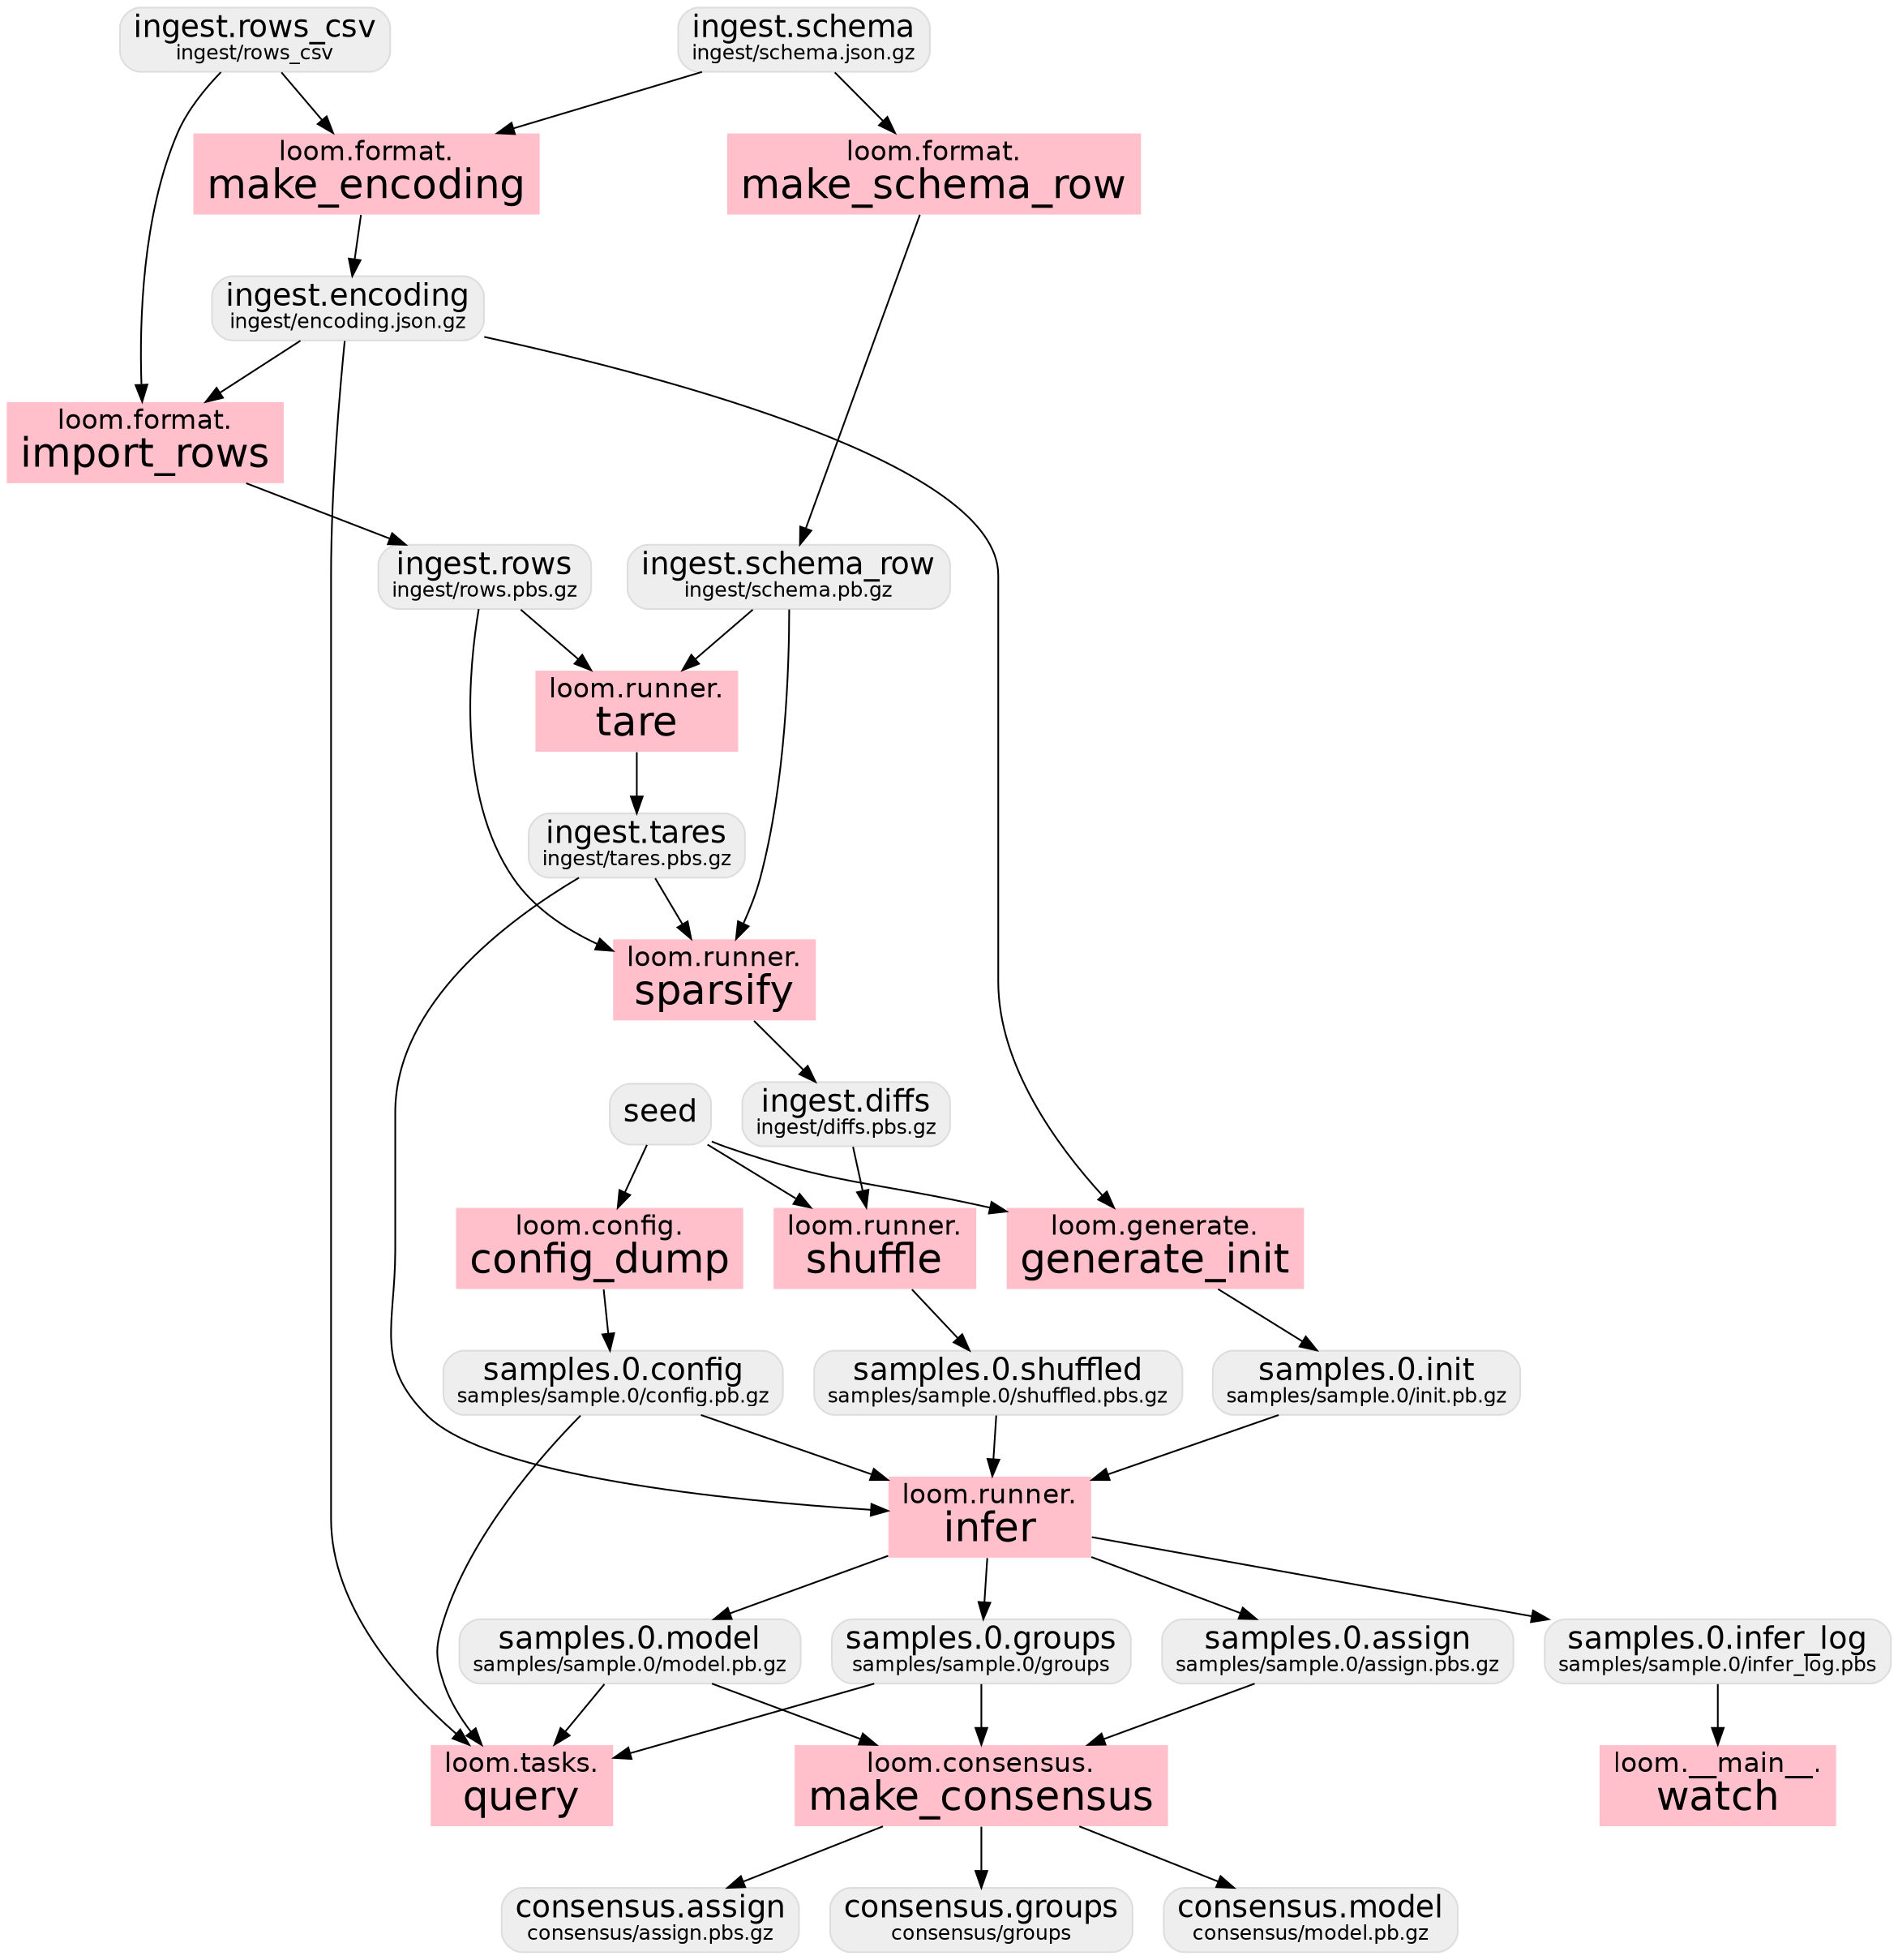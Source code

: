 // this file was generated by loom/documented.py
digraph G {
  overlap=false;
  graph [fontname = "helvetica"];
  node [fontname = "helvetica"];
  edge [fontname = "helvetica"];

  // data
  {
    node [
      shape=Mrecord,
      style="filled",
      color="#dddddd",
      fillcolor="#eeeeee"
    ];
    consensus_assign [label=<<FONT POINT-SIZE="18">consensus.assign</FONT><BR/><FONT POINT-SIZE="12">consensus/assign.pbs.gz</FONT>>];
    consensus_groups [label=<<FONT POINT-SIZE="18">consensus.groups</FONT><BR/><FONT POINT-SIZE="12">consensus/groups</FONT>>];
    consensus_model [label=<<FONT POINT-SIZE="18">consensus.model</FONT><BR/><FONT POINT-SIZE="12">consensus/model.pb.gz</FONT>>];
    ingest_diffs [label=<<FONT POINT-SIZE="18">ingest.diffs</FONT><BR/><FONT POINT-SIZE="12">ingest/diffs.pbs.gz</FONT>>];
    ingest_encoding [label=<<FONT POINT-SIZE="18">ingest.encoding</FONT><BR/><FONT POINT-SIZE="12">ingest/encoding.json.gz</FONT>>];
    ingest_rows [label=<<FONT POINT-SIZE="18">ingest.rows</FONT><BR/><FONT POINT-SIZE="12">ingest/rows.pbs.gz</FONT>>];
    ingest_rows_csv [label=<<FONT POINT-SIZE="18">ingest.rows_csv</FONT><BR/><FONT POINT-SIZE="12">ingest/rows_csv</FONT>>];
    ingest_schema [label=<<FONT POINT-SIZE="18">ingest.schema</FONT><BR/><FONT POINT-SIZE="12">ingest/schema.json.gz</FONT>>];
    ingest_schema_row [label=<<FONT POINT-SIZE="18">ingest.schema_row</FONT><BR/><FONT POINT-SIZE="12">ingest/schema.pb.gz</FONT>>];
    ingest_tares [label=<<FONT POINT-SIZE="18">ingest.tares</FONT><BR/><FONT POINT-SIZE="12">ingest/tares.pbs.gz</FONT>>];
    samples_0_assign [label=<<FONT POINT-SIZE="18">samples.0.assign</FONT><BR/><FONT POINT-SIZE="12">samples/sample.0/assign.pbs.gz</FONT>>];
    samples_0_config [label=<<FONT POINT-SIZE="18">samples.0.config</FONT><BR/><FONT POINT-SIZE="12">samples/sample.0/config.pb.gz</FONT>>];
    samples_0_groups [label=<<FONT POINT-SIZE="18">samples.0.groups</FONT><BR/><FONT POINT-SIZE="12">samples/sample.0/groups</FONT>>];
    samples_0_infer_log [label=<<FONT POINT-SIZE="18">samples.0.infer_log</FONT><BR/><FONT POINT-SIZE="12">samples/sample.0/infer_log.pbs</FONT>>];
    samples_0_init [label=<<FONT POINT-SIZE="18">samples.0.init</FONT><BR/><FONT POINT-SIZE="12">samples/sample.0/init.pb.gz</FONT>>];
    samples_0_model [label=<<FONT POINT-SIZE="18">samples.0.model</FONT><BR/><FONT POINT-SIZE="12">samples/sample.0/model.pb.gz</FONT>>];
    samples_0_shuffled [label=<<FONT POINT-SIZE="18">samples.0.shuffled</FONT><BR/><FONT POINT-SIZE="12">samples/sample.0/shuffled.pbs.gz</FONT>>];
    seed [label=<<FONT POINT-SIZE="18">seed</FONT>>];
  }

  // transforms
  {
    node [shape=box, style="filled,setlinewidth(0)"];

    watch [label=<<FONT POINT-SIZE="16">loom.__main__.</FONT><BR/><FONT POINT-SIZE="24">watch</FONT>>, fillcolor=pink];
    config_dump [label=<<FONT POINT-SIZE="16">loom.config.</FONT><BR/><FONT POINT-SIZE="24">config_dump</FONT>>, fillcolor=pink];
    make_consensus [label=<<FONT POINT-SIZE="16">loom.consensus.</FONT><BR/><FONT POINT-SIZE="24">make_consensus</FONT>>, fillcolor=pink];
    import_rows [label=<<FONT POINT-SIZE="16">loom.format.</FONT><BR/><FONT POINT-SIZE="24">import_rows</FONT>>, fillcolor=pink];
    make_encoding [label=<<FONT POINT-SIZE="16">loom.format.</FONT><BR/><FONT POINT-SIZE="24">make_encoding</FONT>>, fillcolor=pink];
    make_schema_row [label=<<FONT POINT-SIZE="16">loom.format.</FONT><BR/><FONT POINT-SIZE="24">make_schema_row</FONT>>, fillcolor=pink];
    generate_init [label=<<FONT POINT-SIZE="16">loom.generate.</FONT><BR/><FONT POINT-SIZE="24">generate_init</FONT>>, fillcolor=pink];
    infer [label=<<FONT POINT-SIZE="16">loom.runner.</FONT><BR/><FONT POINT-SIZE="24">infer</FONT>>, fillcolor=pink];
    shuffle [label=<<FONT POINT-SIZE="16">loom.runner.</FONT><BR/><FONT POINT-SIZE="24">shuffle</FONT>>, fillcolor=pink];
    sparsify [label=<<FONT POINT-SIZE="16">loom.runner.</FONT><BR/><FONT POINT-SIZE="24">sparsify</FONT>>, fillcolor=pink];
    tare [label=<<FONT POINT-SIZE="16">loom.runner.</FONT><BR/><FONT POINT-SIZE="24">tare</FONT>>, fillcolor=pink];
    query [label=<<FONT POINT-SIZE="16">loom.tasks.</FONT><BR/><FONT POINT-SIZE="24">query</FONT>>, fillcolor=pink];

    samples_0_infer_log -> watch [weight=1.0];
    seed -> config_dump [weight=1.0];
    config_dump -> samples_0_config [weight=1.0];
    samples_0_model -> make_consensus [weight=1.0];
    samples_0_groups -> make_consensus [weight=1.0];
    samples_0_assign -> make_consensus [weight=1.0];
    make_consensus -> consensus_model [weight=1.0];
    make_consensus -> consensus_groups [weight=1.0];
    make_consensus -> consensus_assign [weight=1.0];
    ingest_encoding -> import_rows [weight=1.0];
    ingest_rows_csv -> import_rows [weight=1.0];
    import_rows -> ingest_rows [weight=1.0];
    ingest_schema -> make_encoding [weight=1.0];
    ingest_rows_csv -> make_encoding [weight=1.0];
    make_encoding -> ingest_encoding [weight=1.0];
    ingest_schema -> make_schema_row [weight=1.0];
    make_schema_row -> ingest_schema_row [weight=1.0];
    ingest_encoding -> generate_init [weight=1.0];
    seed -> generate_init [weight=1.0];
    generate_init -> samples_0_init [weight=1.0];
    samples_0_config -> infer [weight=1.0];
    samples_0_shuffled -> infer [weight=1.0];
    ingest_tares -> infer [weight=1.0];
    samples_0_init -> infer [weight=1.0];
    infer -> samples_0_model [weight=1.0];
    infer -> samples_0_groups [weight=1.0];
    infer -> samples_0_assign [weight=1.0];
    infer -> samples_0_infer_log [weight=1.0];
    ingest_diffs -> shuffle [weight=1.0];
    seed -> shuffle [weight=1.0];
    shuffle -> samples_0_shuffled [weight=1.0];
    ingest_schema_row -> sparsify [weight=1.0];
    ingest_tares -> sparsify [weight=1.0];
    ingest_rows -> sparsify [weight=1.0];
    sparsify -> ingest_diffs [weight=1.0];
    ingest_schema_row -> tare [weight=1.0];
    ingest_rows -> tare [weight=1.0];
    tare -> ingest_tares [weight=1.0];
    ingest_encoding -> query [weight=1.0];
    samples_0_config -> query [weight=1.0];
    samples_0_model -> query [weight=1.0];
    samples_0_groups -> query [weight=1.0];
  }
}
